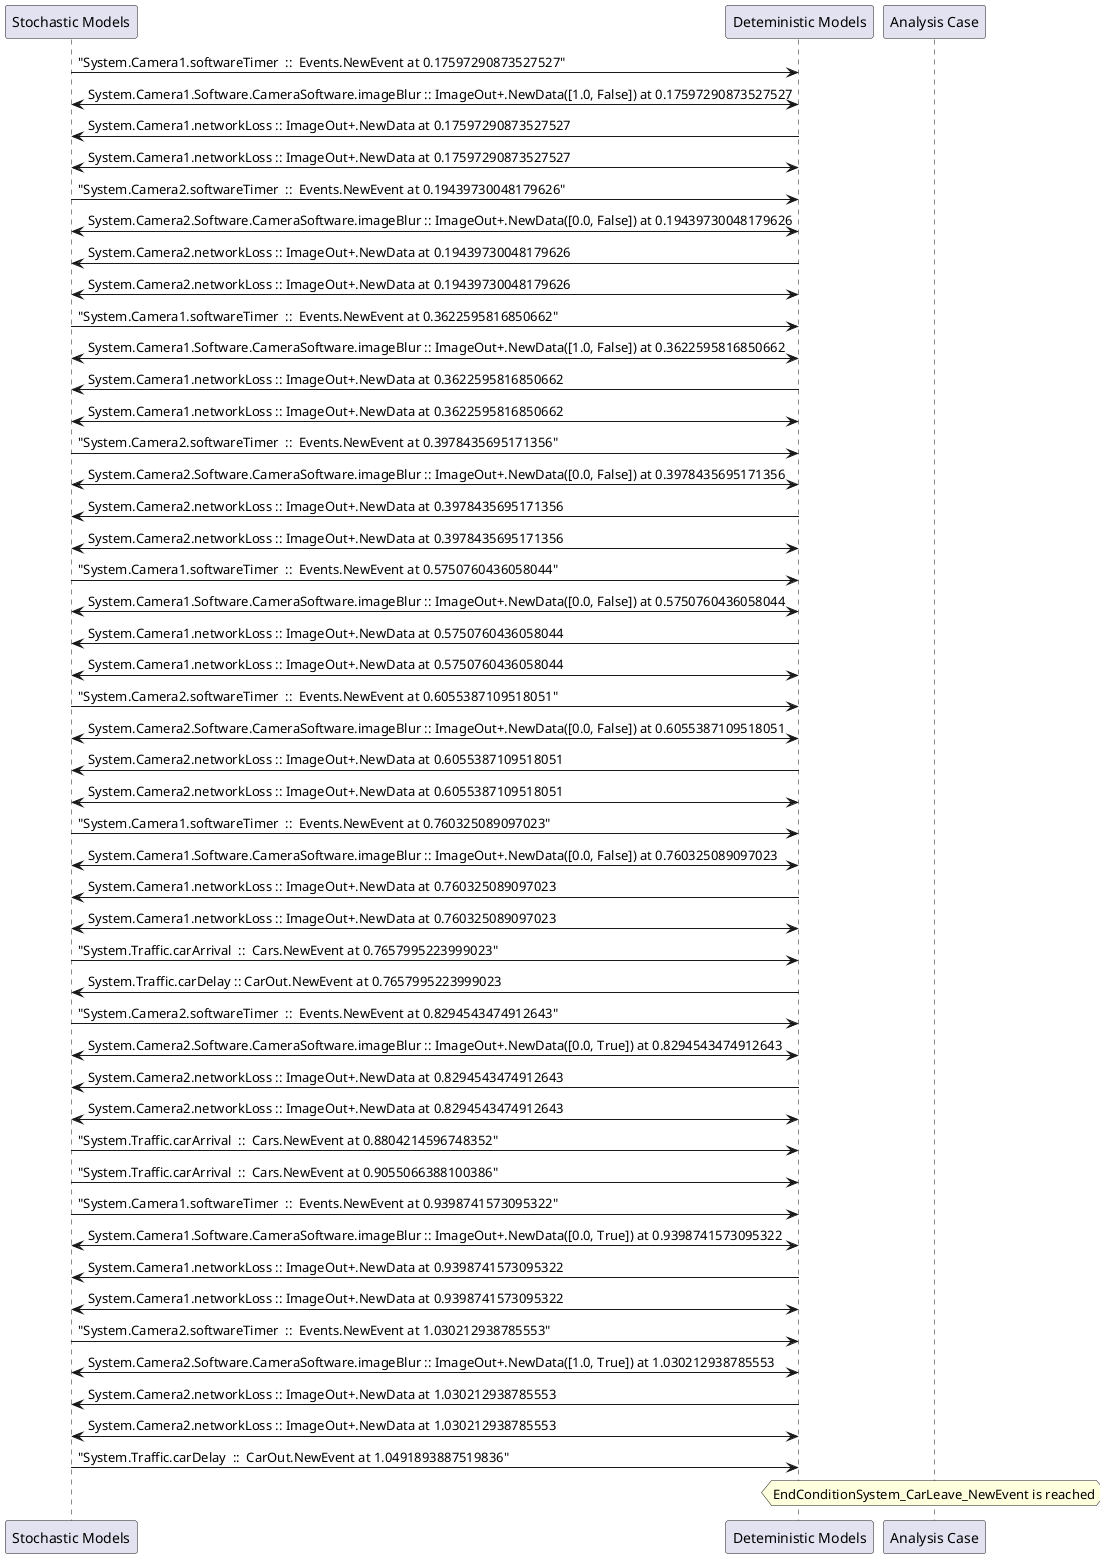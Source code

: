 
	@startuml
	participant "Stochastic Models" as stochmodel
	participant "Deteministic Models" as detmodel
	participant "Analysis Case" as analysis
	{22888_stop} stochmodel -> detmodel : "System.Camera1.softwareTimer  ::  Events.NewEvent at 0.17597290873527527"
detmodel <-> stochmodel : System.Camera1.Software.CameraSoftware.imageBlur :: ImageOut+.NewData([1.0, False]) at 0.17597290873527527
detmodel -> stochmodel : System.Camera1.networkLoss :: ImageOut+.NewData at 0.17597290873527527
detmodel <-> stochmodel : System.Camera1.networkLoss :: ImageOut+.NewData at 0.17597290873527527
{22904_stop} stochmodel -> detmodel : "System.Camera2.softwareTimer  ::  Events.NewEvent at 0.19439730048179626"
detmodel <-> stochmodel : System.Camera2.Software.CameraSoftware.imageBlur :: ImageOut+.NewData([0.0, False]) at 0.19439730048179626
detmodel -> stochmodel : System.Camera2.networkLoss :: ImageOut+.NewData at 0.19439730048179626
detmodel <-> stochmodel : System.Camera2.networkLoss :: ImageOut+.NewData at 0.19439730048179626
{22889_stop} stochmodel -> detmodel : "System.Camera1.softwareTimer  ::  Events.NewEvent at 0.3622595816850662"
detmodel <-> stochmodel : System.Camera1.Software.CameraSoftware.imageBlur :: ImageOut+.NewData([1.0, False]) at 0.3622595816850662
detmodel -> stochmodel : System.Camera1.networkLoss :: ImageOut+.NewData at 0.3622595816850662
detmodel <-> stochmodel : System.Camera1.networkLoss :: ImageOut+.NewData at 0.3622595816850662
{22905_stop} stochmodel -> detmodel : "System.Camera2.softwareTimer  ::  Events.NewEvent at 0.3978435695171356"
detmodel <-> stochmodel : System.Camera2.Software.CameraSoftware.imageBlur :: ImageOut+.NewData([0.0, False]) at 0.3978435695171356
detmodel -> stochmodel : System.Camera2.networkLoss :: ImageOut+.NewData at 0.3978435695171356
detmodel <-> stochmodel : System.Camera2.networkLoss :: ImageOut+.NewData at 0.3978435695171356
{22890_stop} stochmodel -> detmodel : "System.Camera1.softwareTimer  ::  Events.NewEvent at 0.5750760436058044"
detmodel <-> stochmodel : System.Camera1.Software.CameraSoftware.imageBlur :: ImageOut+.NewData([0.0, False]) at 0.5750760436058044
detmodel -> stochmodel : System.Camera1.networkLoss :: ImageOut+.NewData at 0.5750760436058044
detmodel <-> stochmodel : System.Camera1.networkLoss :: ImageOut+.NewData at 0.5750760436058044
{22906_stop} stochmodel -> detmodel : "System.Camera2.softwareTimer  ::  Events.NewEvent at 0.6055387109518051"
detmodel <-> stochmodel : System.Camera2.Software.CameraSoftware.imageBlur :: ImageOut+.NewData([0.0, False]) at 0.6055387109518051
detmodel -> stochmodel : System.Camera2.networkLoss :: ImageOut+.NewData at 0.6055387109518051
detmodel <-> stochmodel : System.Camera2.networkLoss :: ImageOut+.NewData at 0.6055387109518051
{22891_stop} stochmodel -> detmodel : "System.Camera1.softwareTimer  ::  Events.NewEvent at 0.760325089097023"
detmodel <-> stochmodel : System.Camera1.Software.CameraSoftware.imageBlur :: ImageOut+.NewData([0.0, False]) at 0.760325089097023
detmodel -> stochmodel : System.Camera1.networkLoss :: ImageOut+.NewData at 0.760325089097023
detmodel <-> stochmodel : System.Camera1.networkLoss :: ImageOut+.NewData at 0.760325089097023
{22919_stop} stochmodel -> detmodel : "System.Traffic.carArrival  ::  Cars.NewEvent at 0.7657995223999023"
{22928_start} detmodel -> stochmodel : System.Traffic.carDelay :: CarOut.NewEvent at 0.7657995223999023
{22907_stop} stochmodel -> detmodel : "System.Camera2.softwareTimer  ::  Events.NewEvent at 0.8294543474912643"
detmodel <-> stochmodel : System.Camera2.Software.CameraSoftware.imageBlur :: ImageOut+.NewData([0.0, True]) at 0.8294543474912643
detmodel -> stochmodel : System.Camera2.networkLoss :: ImageOut+.NewData at 0.8294543474912643
detmodel <-> stochmodel : System.Camera2.networkLoss :: ImageOut+.NewData at 0.8294543474912643
{22920_stop} stochmodel -> detmodel : "System.Traffic.carArrival  ::  Cars.NewEvent at 0.8804214596748352"
{22921_stop} stochmodel -> detmodel : "System.Traffic.carArrival  ::  Cars.NewEvent at 0.9055066388100386"
{22892_stop} stochmodel -> detmodel : "System.Camera1.softwareTimer  ::  Events.NewEvent at 0.9398741573095322"
detmodel <-> stochmodel : System.Camera1.Software.CameraSoftware.imageBlur :: ImageOut+.NewData([0.0, True]) at 0.9398741573095322
detmodel -> stochmodel : System.Camera1.networkLoss :: ImageOut+.NewData at 0.9398741573095322
detmodel <-> stochmodel : System.Camera1.networkLoss :: ImageOut+.NewData at 0.9398741573095322
{22908_stop} stochmodel -> detmodel : "System.Camera2.softwareTimer  ::  Events.NewEvent at 1.030212938785553"
detmodel <-> stochmodel : System.Camera2.Software.CameraSoftware.imageBlur :: ImageOut+.NewData([1.0, True]) at 1.030212938785553
detmodel -> stochmodel : System.Camera2.networkLoss :: ImageOut+.NewData at 1.030212938785553
detmodel <-> stochmodel : System.Camera2.networkLoss :: ImageOut+.NewData at 1.030212938785553
{22928_stop} stochmodel -> detmodel : "System.Traffic.carDelay  ::  CarOut.NewEvent at 1.0491893887519836"
{22928_start} <-> {22928_stop} : delay
hnote over analysis 
EndConditionSystem_CarLeave_NewEvent is reached
endnote
@enduml